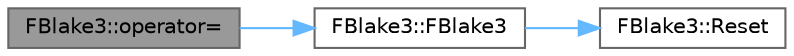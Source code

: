 digraph "FBlake3::operator="
{
 // INTERACTIVE_SVG=YES
 // LATEX_PDF_SIZE
  bgcolor="transparent";
  edge [fontname=Helvetica,fontsize=10,labelfontname=Helvetica,labelfontsize=10];
  node [fontname=Helvetica,fontsize=10,shape=box,height=0.2,width=0.4];
  rankdir="LR";
  Node1 [id="Node000001",label="FBlake3::operator=",height=0.2,width=0.4,color="gray40", fillcolor="grey60", style="filled", fontcolor="black",tooltip=" "];
  Node1 -> Node2 [id="edge1_Node000001_Node000002",color="steelblue1",style="solid",tooltip=" "];
  Node2 [id="Node000002",label="FBlake3::FBlake3",height=0.2,width=0.4,color="grey40", fillcolor="white", style="filled",URL="$df/d56/classFBlake3.html#ad887293d9d6f6a5ab8871afb260d56c1",tooltip=" "];
  Node2 -> Node3 [id="edge2_Node000002_Node000003",color="steelblue1",style="solid",tooltip=" "];
  Node3 [id="Node000003",label="FBlake3::Reset",height=0.2,width=0.4,color="grey40", fillcolor="white", style="filled",URL="$df/d56/classFBlake3.html#aeba8c6fb038d7043dee1b3b4ccce78b7",tooltip="Reset to the default state in which no input has been written."];
}
